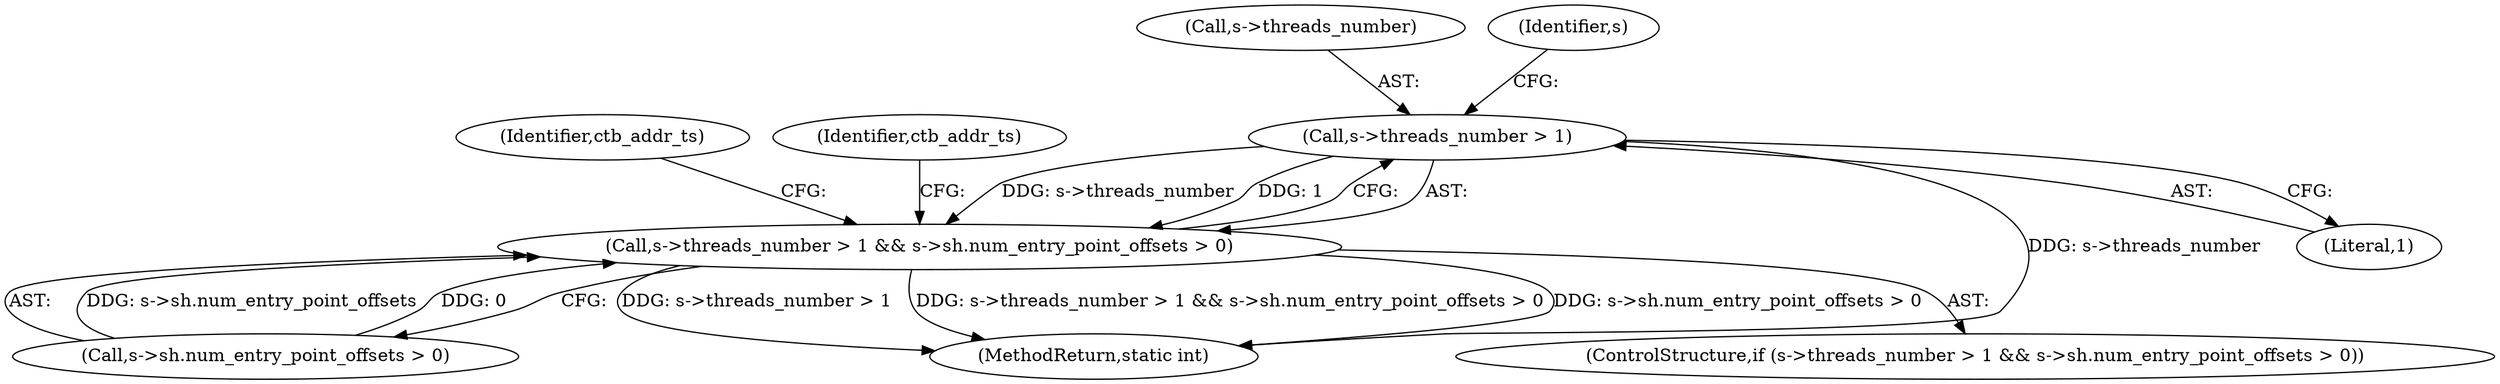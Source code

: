 digraph "0_FFmpeg_54655623a82632e7624714d7b2a3e039dc5faa7e@API" {
"1000674" [label="(Call,s->threads_number > 1)"];
"1000673" [label="(Call,s->threads_number > 1 && s->sh.num_entry_point_offsets > 0)"];
"1000777" [label="(MethodReturn,static int)"];
"1000679" [label="(Call,s->sh.num_entry_point_offsets > 0)"];
"1000672" [label="(ControlStructure,if (s->threads_number > 1 && s->sh.num_entry_point_offsets > 0))"];
"1000678" [label="(Literal,1)"];
"1000674" [label="(Call,s->threads_number > 1)"];
"1000675" [label="(Call,s->threads_number)"];
"1000687" [label="(Identifier,ctb_addr_ts)"];
"1000693" [label="(Identifier,ctb_addr_ts)"];
"1000673" [label="(Call,s->threads_number > 1 && s->sh.num_entry_point_offsets > 0)"];
"1000682" [label="(Identifier,s)"];
"1000674" -> "1000673"  [label="AST: "];
"1000674" -> "1000678"  [label="CFG: "];
"1000675" -> "1000674"  [label="AST: "];
"1000678" -> "1000674"  [label="AST: "];
"1000682" -> "1000674"  [label="CFG: "];
"1000673" -> "1000674"  [label="CFG: "];
"1000674" -> "1000777"  [label="DDG: s->threads_number"];
"1000674" -> "1000673"  [label="DDG: s->threads_number"];
"1000674" -> "1000673"  [label="DDG: 1"];
"1000673" -> "1000672"  [label="AST: "];
"1000673" -> "1000679"  [label="CFG: "];
"1000679" -> "1000673"  [label="AST: "];
"1000687" -> "1000673"  [label="CFG: "];
"1000693" -> "1000673"  [label="CFG: "];
"1000673" -> "1000777"  [label="DDG: s->sh.num_entry_point_offsets > 0"];
"1000673" -> "1000777"  [label="DDG: s->threads_number > 1"];
"1000673" -> "1000777"  [label="DDG: s->threads_number > 1 && s->sh.num_entry_point_offsets > 0"];
"1000679" -> "1000673"  [label="DDG: s->sh.num_entry_point_offsets"];
"1000679" -> "1000673"  [label="DDG: 0"];
}
